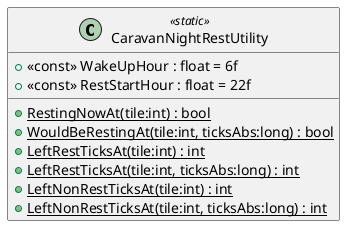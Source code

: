 @startuml
class CaravanNightRestUtility <<static>> {
    + <<const>> WakeUpHour : float = 6f
    + <<const>> RestStartHour : float = 22f
    + {static} RestingNowAt(tile:int) : bool
    + {static} WouldBeRestingAt(tile:int, ticksAbs:long) : bool
    + {static} LeftRestTicksAt(tile:int) : int
    + {static} LeftRestTicksAt(tile:int, ticksAbs:long) : int
    + {static} LeftNonRestTicksAt(tile:int) : int
    + {static} LeftNonRestTicksAt(tile:int, ticksAbs:long) : int
}
@enduml
